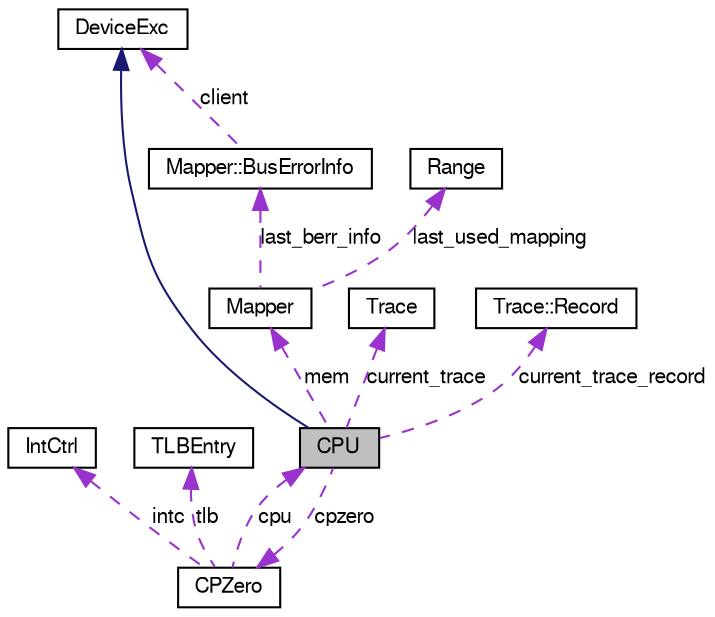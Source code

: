 digraph G
{
  edge [fontname="FreeSans",fontsize="10",labelfontname="FreeSans",labelfontsize="10"];
  node [fontname="FreeSans",fontsize="10",shape=record];
  Node1 [label="CPU",height=0.2,width=0.4,color="black", fillcolor="grey75", style="filled" fontcolor="black"];
  Node2 -> Node1 [dir=back,color="midnightblue",fontsize="10",style="solid"];
  Node2 [label="DeviceExc",height=0.2,width=0.4,color="black", fillcolor="white", style="filled",URL="$classDeviceExc.html"];
  Node3 -> Node1 [dir=back,color="darkorchid3",fontsize="10",style="dashed",label="current_trace"];
  Node3 [label="Trace",height=0.2,width=0.4,color="black", fillcolor="white", style="filled",URL="$classTrace.html"];
  Node4 -> Node1 [dir=back,color="darkorchid3",fontsize="10",style="dashed",label="cpzero"];
  Node4 [label="CPZero",height=0.2,width=0.4,color="black", fillcolor="white", style="filled",URL="$classCPZero.html"];
  Node5 -> Node4 [dir=back,color="darkorchid3",fontsize="10",style="dashed",label="intc"];
  Node5 [label="IntCtrl",height=0.2,width=0.4,color="black", fillcolor="white", style="filled",URL="$classIntCtrl.html"];
  Node1 -> Node4 [dir=back,color="darkorchid3",fontsize="10",style="dashed",label="cpu"];
  Node6 -> Node4 [dir=back,color="darkorchid3",fontsize="10",style="dashed",label="tlb"];
  Node6 [label="TLBEntry",height=0.2,width=0.4,color="black", fillcolor="white", style="filled",URL="$classTLBEntry.html"];
  Node7 -> Node1 [dir=back,color="darkorchid3",fontsize="10",style="dashed",label="mem"];
  Node7 [label="Mapper",height=0.2,width=0.4,color="black", fillcolor="white", style="filled",URL="$classMapper.html"];
  Node8 -> Node7 [dir=back,color="darkorchid3",fontsize="10",style="dashed",label="last_used_mapping"];
  Node8 [label="Range",height=0.2,width=0.4,color="black", fillcolor="white", style="filled",URL="$classRange.html"];
  Node9 -> Node7 [dir=back,color="darkorchid3",fontsize="10",style="dashed",label="last_berr_info"];
  Node9 [label="Mapper::BusErrorInfo",height=0.2,width=0.4,color="black", fillcolor="white", style="filled",URL="$structMapper_1_1BusErrorInfo.html"];
  Node2 -> Node9 [dir=back,color="darkorchid3",fontsize="10",style="dashed",label="client"];
  Node10 -> Node1 [dir=back,color="darkorchid3",fontsize="10",style="dashed",label="current_trace_record"];
  Node10 [label="Trace::Record",height=0.2,width=0.4,color="black", fillcolor="white", style="filled",URL="$structTrace_1_1Record.html"];
}
